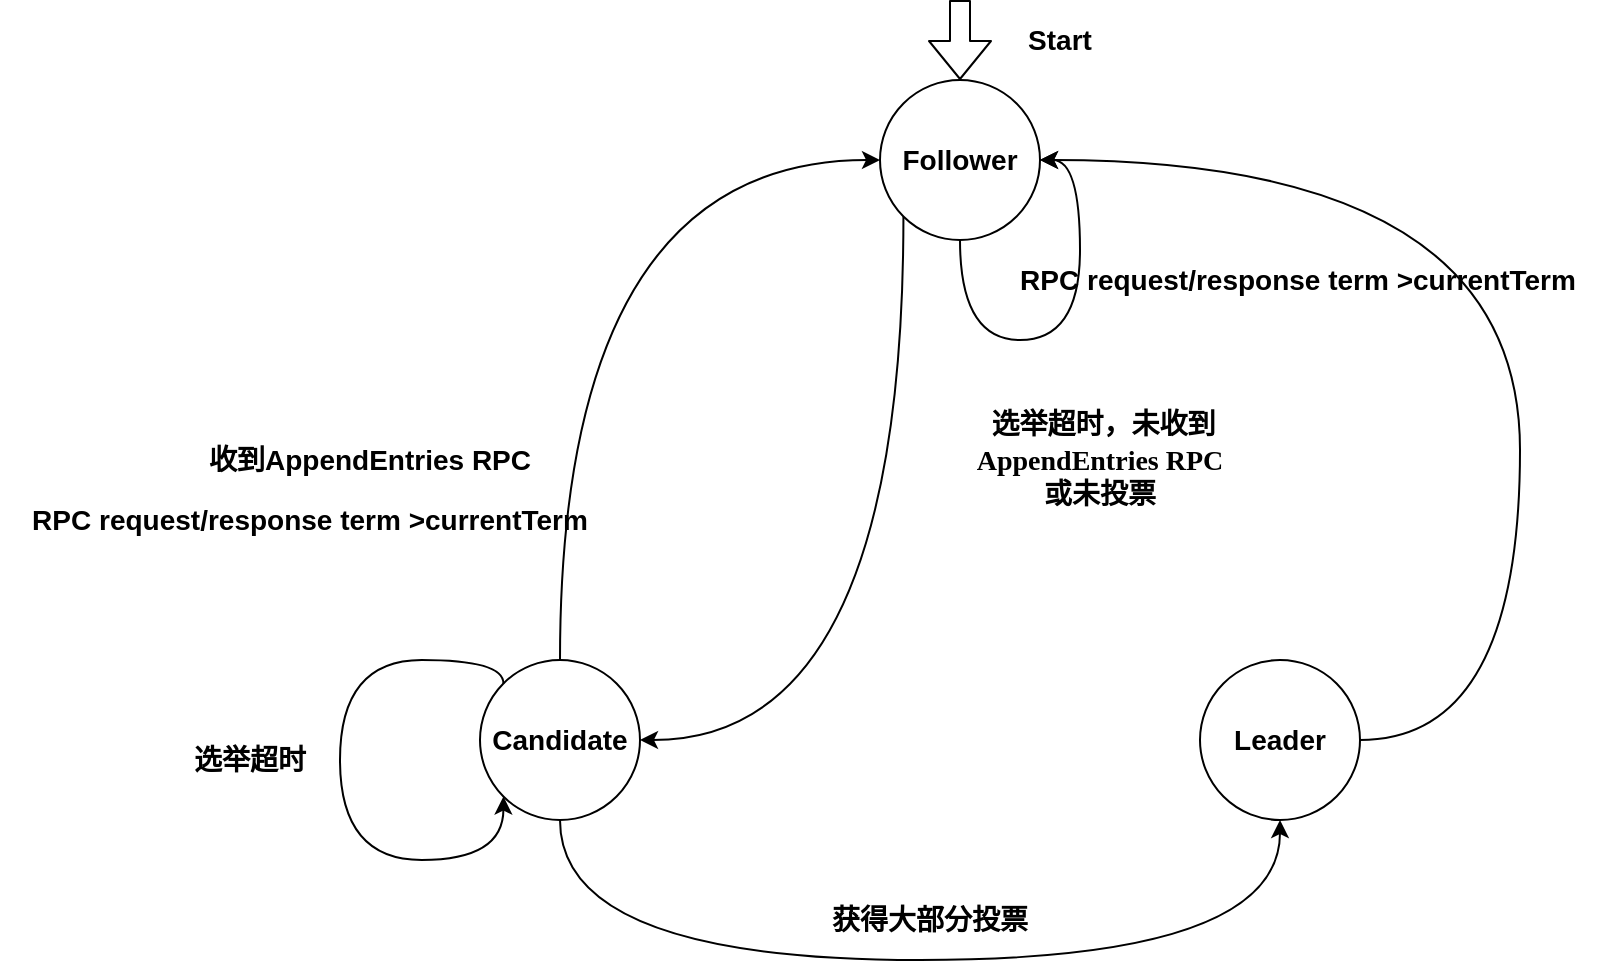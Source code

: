 <mxfile version="13.5.1" type="device"><diagram id="fcSVHRc4Q3ZD7B6QORBZ" name="第 1 页"><mxGraphModel dx="1913" dy="806" grid="1" gridSize="10" guides="1" tooltips="1" connect="1" arrows="1" fold="1" page="1" pageScale="1" pageWidth="827" pageHeight="1169" math="0" shadow="0"><root><mxCell id="0"/><mxCell id="1" parent="0"/><mxCell id="sapTpzv81oBFIbEXRP1_-9" style="edgeStyle=orthogonalEdgeStyle;curved=1;rounded=0;orthogonalLoop=1;jettySize=auto;html=1;entryX=1;entryY=0.5;entryDx=0;entryDy=0;fontSize=14;exitX=0;exitY=1;exitDx=0;exitDy=0;fontStyle=1" edge="1" parent="1" source="sapTpzv81oBFIbEXRP1_-1" target="sapTpzv81oBFIbEXRP1_-2"><mxGeometry relative="1" as="geometry"><Array as="points"><mxPoint x="372" y="520"/></Array></mxGeometry></mxCell><mxCell id="sapTpzv81oBFIbEXRP1_-23" style="edgeStyle=orthogonalEdgeStyle;curved=1;rounded=0;orthogonalLoop=1;jettySize=auto;html=1;fontSize=14;fontStyle=1" edge="1" parent="1" source="sapTpzv81oBFIbEXRP1_-1" target="sapTpzv81oBFIbEXRP1_-1"><mxGeometry relative="1" as="geometry"><mxPoint x="430" y="330" as="targetPoint"/><Array as="points"><mxPoint x="400" y="320"/><mxPoint x="460" y="320"/><mxPoint x="460" y="230"/></Array></mxGeometry></mxCell><mxCell id="sapTpzv81oBFIbEXRP1_-1" value="Follower" style="ellipse;whiteSpace=wrap;html=1;aspect=fixed;fontStyle=1;fontSize=14;" vertex="1" parent="1"><mxGeometry x="360" y="190" width="80" height="80" as="geometry"/></mxCell><mxCell id="sapTpzv81oBFIbEXRP1_-10" style="edgeStyle=orthogonalEdgeStyle;curved=1;rounded=0;orthogonalLoop=1;jettySize=auto;html=1;fontSize=14;entryX=0;entryY=0.5;entryDx=0;entryDy=0;fontStyle=1" edge="1" parent="1" source="sapTpzv81oBFIbEXRP1_-2" target="sapTpzv81oBFIbEXRP1_-1"><mxGeometry relative="1" as="geometry"><mxPoint x="200" y="240" as="targetPoint"/><Array as="points"><mxPoint x="200" y="230"/></Array></mxGeometry></mxCell><mxCell id="sapTpzv81oBFIbEXRP1_-14" style="edgeStyle=orthogonalEdgeStyle;curved=1;rounded=0;orthogonalLoop=1;jettySize=auto;html=1;entryX=0.5;entryY=1;entryDx=0;entryDy=0;fontSize=14;fontStyle=1" edge="1" parent="1" source="sapTpzv81oBFIbEXRP1_-2" target="sapTpzv81oBFIbEXRP1_-3"><mxGeometry relative="1" as="geometry"><Array as="points"><mxPoint x="200" y="630"/><mxPoint x="560" y="630"/></Array></mxGeometry></mxCell><mxCell id="sapTpzv81oBFIbEXRP1_-2" value="Candidate" style="ellipse;whiteSpace=wrap;html=1;aspect=fixed;fontStyle=1;fontSize=14;" vertex="1" parent="1"><mxGeometry x="160" y="480" width="80" height="80" as="geometry"/></mxCell><mxCell id="sapTpzv81oBFIbEXRP1_-20" style="edgeStyle=orthogonalEdgeStyle;curved=1;rounded=0;orthogonalLoop=1;jettySize=auto;html=1;entryX=1;entryY=0.5;entryDx=0;entryDy=0;fontSize=14;fontStyle=1" edge="1" parent="1" source="sapTpzv81oBFIbEXRP1_-3" target="sapTpzv81oBFIbEXRP1_-1"><mxGeometry relative="1" as="geometry"><Array as="points"><mxPoint x="680" y="520"/><mxPoint x="680" y="230"/></Array></mxGeometry></mxCell><mxCell id="sapTpzv81oBFIbEXRP1_-3" value="Leader" style="ellipse;whiteSpace=wrap;html=1;aspect=fixed;fontStyle=1;fontSize=14;" vertex="1" parent="1"><mxGeometry x="520" y="480" width="80" height="80" as="geometry"/></mxCell><mxCell id="sapTpzv81oBFIbEXRP1_-6" value="" style="shape=flexArrow;endArrow=classic;html=1;fontSize=14;entryX=0.5;entryY=0;entryDx=0;entryDy=0;fontStyle=1" edge="1" parent="1" target="sapTpzv81oBFIbEXRP1_-1"><mxGeometry width="50" height="50" relative="1" as="geometry"><mxPoint x="400" y="150" as="sourcePoint"/><mxPoint x="410" y="150" as="targetPoint"/><Array as="points"/></mxGeometry></mxCell><mxCell id="sapTpzv81oBFIbEXRP1_-8" value="Start" style="text;html=1;strokeColor=none;fillColor=none;align=center;verticalAlign=middle;whiteSpace=wrap;rounded=0;fontSize=14;fontStyle=1" vertex="1" parent="1"><mxGeometry x="430" y="160" width="40" height="20" as="geometry"/></mxCell><mxCell id="sapTpzv81oBFIbEXRP1_-13" value="&lt;span style=&quot;font-family: timesnewromanpsmt; font-size: 14px;&quot;&gt;&amp;nbsp;选举超时，未收到AppendEntries RPC&lt;br style=&quot;font-size: 14px;&quot;&gt;或未投票&lt;/span&gt;" style="text;html=1;strokeColor=none;fillColor=none;align=center;verticalAlign=middle;whiteSpace=wrap;rounded=0;fontSize=14;fontStyle=1" vertex="1" parent="1"><mxGeometry x="370" y="370" width="200" height="20" as="geometry"/></mxCell><mxCell id="sapTpzv81oBFIbEXRP1_-15" value="获得大部分投票" style="text;html=1;strokeColor=none;fillColor=none;align=center;verticalAlign=middle;whiteSpace=wrap;rounded=0;fontSize=14;fontStyle=1" vertex="1" parent="1"><mxGeometry x="330" y="600" width="110" height="20" as="geometry"/></mxCell><mxCell id="sapTpzv81oBFIbEXRP1_-16" value="收到AppendEntries RPC" style="text;html=1;strokeColor=none;fillColor=none;align=center;verticalAlign=middle;whiteSpace=wrap;rounded=0;fontSize=14;fontStyle=1" vertex="1" parent="1"><mxGeometry x="20" y="370" width="170" height="20" as="geometry"/></mxCell><mxCell id="sapTpzv81oBFIbEXRP1_-18" style="edgeStyle=orthogonalEdgeStyle;curved=1;rounded=0;orthogonalLoop=1;jettySize=auto;html=1;exitX=0;exitY=0;exitDx=0;exitDy=0;entryX=0;entryY=1;entryDx=0;entryDy=0;fontSize=14;fontStyle=1" edge="1" parent="1" source="sapTpzv81oBFIbEXRP1_-2" target="sapTpzv81oBFIbEXRP1_-2"><mxGeometry relative="1" as="geometry"><Array as="points"><mxPoint x="172" y="480"/><mxPoint x="90" y="480"/><mxPoint x="90" y="580"/><mxPoint x="172" y="580"/></Array></mxGeometry></mxCell><mxCell id="sapTpzv81oBFIbEXRP1_-19" value="选举超时" style="text;html=1;strokeColor=none;fillColor=none;align=center;verticalAlign=middle;whiteSpace=wrap;rounded=0;fontSize=14;fontStyle=1" vertex="1" parent="1"><mxGeometry x="10" y="520" width="70" height="20" as="geometry"/></mxCell><mxCell id="sapTpzv81oBFIbEXRP1_-21" value="RPC request/response term &amp;gt;currentTerm" style="text;html=1;strokeColor=none;fillColor=none;align=center;verticalAlign=middle;whiteSpace=wrap;rounded=0;fontSize=14;fontStyle=1" vertex="1" parent="1"><mxGeometry x="414" y="280" width="310" height="20" as="geometry"/></mxCell><mxCell id="sapTpzv81oBFIbEXRP1_-22" value="RPC request/response term &amp;gt;currentTerm" style="text;html=1;strokeColor=none;fillColor=none;align=center;verticalAlign=middle;whiteSpace=wrap;rounded=0;fontSize=14;fontStyle=1" vertex="1" parent="1"><mxGeometry x="-80" y="400" width="310" height="20" as="geometry"/></mxCell></root></mxGraphModel></diagram></mxfile>